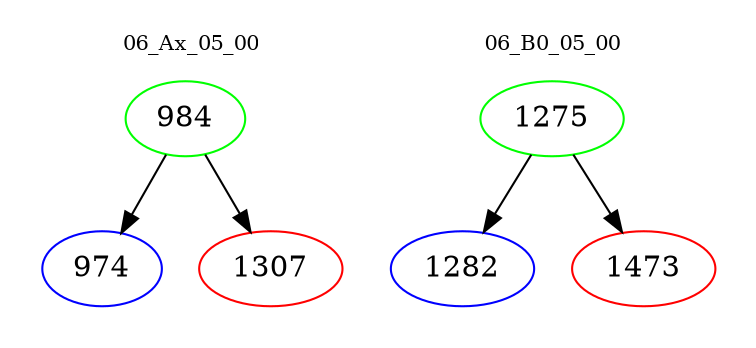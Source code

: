digraph{
subgraph cluster_0 {
color = white
label = "06_Ax_05_00";
fontsize=10;
T0_984 [label="984", color="green"]
T0_984 -> T0_974 [color="black"]
T0_974 [label="974", color="blue"]
T0_984 -> T0_1307 [color="black"]
T0_1307 [label="1307", color="red"]
}
subgraph cluster_1 {
color = white
label = "06_B0_05_00";
fontsize=10;
T1_1275 [label="1275", color="green"]
T1_1275 -> T1_1282 [color="black"]
T1_1282 [label="1282", color="blue"]
T1_1275 -> T1_1473 [color="black"]
T1_1473 [label="1473", color="red"]
}
}
